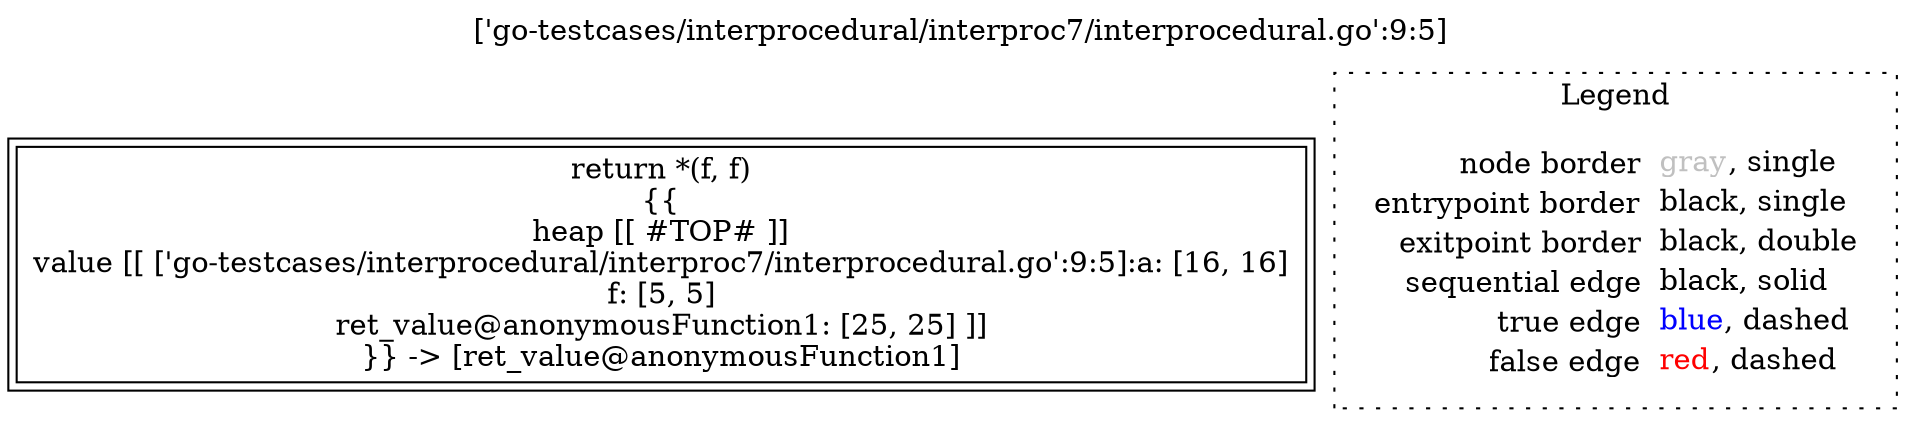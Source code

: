 digraph {
	labelloc="t";
	label="['go-testcases/interprocedural/interproc7/interprocedural.go':9:5]";
	"node0" [shape="rect",color="black",peripheries="2",label=<return *(f, f)<BR/>{{<BR/>heap [[ #TOP# ]]<BR/>value [[ ['go-testcases/interprocedural/interproc7/interprocedural.go':9:5]:a: [16, 16]<BR/>f: [5, 5]<BR/>ret_value@anonymousFunction1: [25, 25] ]]<BR/>}} -&gt; [ret_value@anonymousFunction1]>];
subgraph cluster_legend {
	label="Legend";
	style=dotted;
	node [shape=plaintext];
	"legend" [label=<<table border="0" cellpadding="2" cellspacing="0" cellborder="0"><tr><td align="right">node border&nbsp;</td><td align="left"><font color="gray">gray</font>, single</td></tr><tr><td align="right">entrypoint border&nbsp;</td><td align="left"><font color="black">black</font>, single</td></tr><tr><td align="right">exitpoint border&nbsp;</td><td align="left"><font color="black">black</font>, double</td></tr><tr><td align="right">sequential edge&nbsp;</td><td align="left"><font color="black">black</font>, solid</td></tr><tr><td align="right">true edge&nbsp;</td><td align="left"><font color="blue">blue</font>, dashed</td></tr><tr><td align="right">false edge&nbsp;</td><td align="left"><font color="red">red</font>, dashed</td></tr></table>>];
}

}
